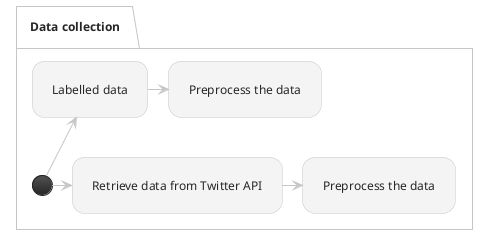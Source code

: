 @startuml
!theme carbon-gray

partition "Data collection" {
  (*) -right-> "Retrieve data from Twitter API"
  -right-> "Preprocess the data" as pd2
  (*) -up-> "Labelled data"
  -right-> "Preprocess the data" as pd1
}

@enduml
